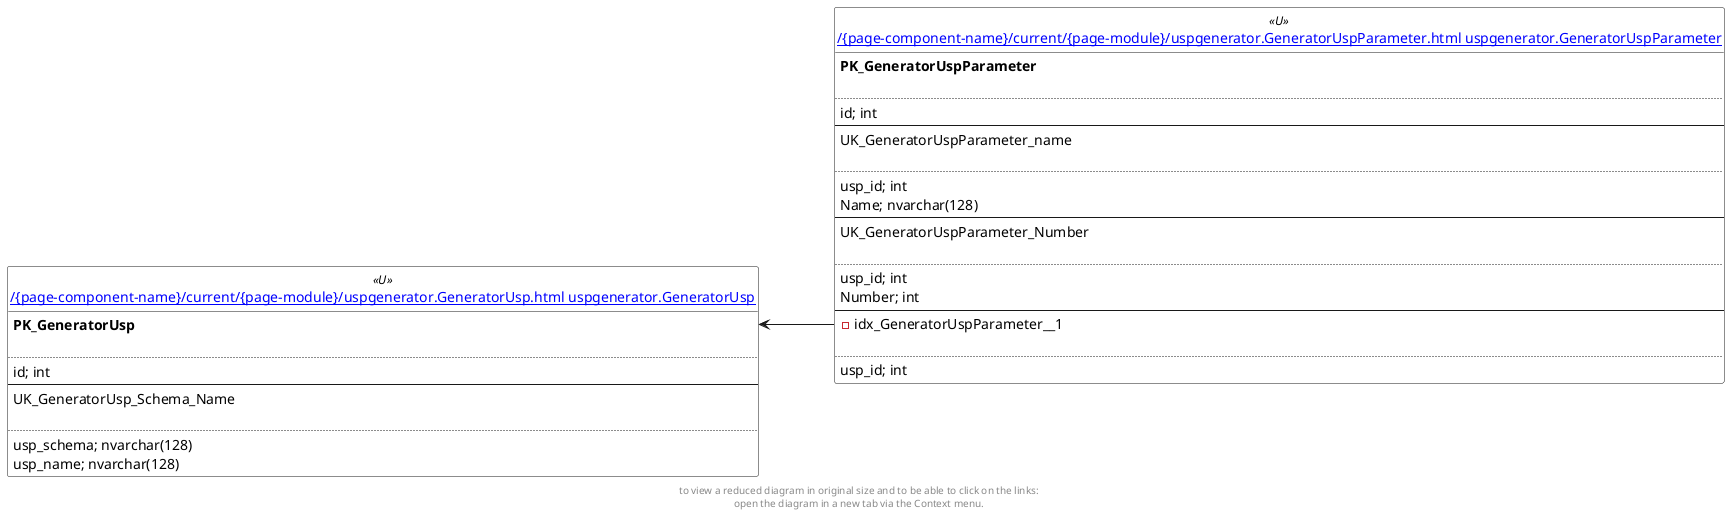 @startuml
left to right direction
'top to bottom direction
hide circle
'avoide "." issues:
set namespaceSeparator none


skinparam class {
  BackgroundColor White
  BackgroundColor<<FN>> Yellow
  BackgroundColor<<FS>> Yellow
  BackgroundColor<<FT>> LightGray
  BackgroundColor<<IF>> Yellow
  BackgroundColor<<IS>> Yellow
  BackgroundColor<<P>> Aqua
  BackgroundColor<<PC>> Aqua
  BackgroundColor<<SN>> Yellow
  BackgroundColor<<SO>> SlateBlue
  BackgroundColor<<TF>> LightGray
  BackgroundColor<<TR>> Tomato
  BackgroundColor<<U>> White
  BackgroundColor<<V>> WhiteSmoke
  BackgroundColor<<X>> Aqua
}


entity "[[{site-url}/{page-component-name}/current/{page-module}/uspgenerator.GeneratorUsp.html uspgenerator.GeneratorUsp]]" as uspgenerator.GeneratorUsp << U >> {
**PK_GeneratorUsp**

..
id; int
--
UK_GeneratorUsp_Schema_Name

..
usp_schema; nvarchar(128)
usp_name; nvarchar(128)
}

entity "[[{site-url}/{page-component-name}/current/{page-module}/uspgenerator.GeneratorUspParameter.html uspgenerator.GeneratorUspParameter]]" as uspgenerator.GeneratorUspParameter << U >> {
**PK_GeneratorUspParameter**

..
id; int
--
UK_GeneratorUspParameter_name

..
usp_id; int
Name; nvarchar(128)
--
UK_GeneratorUspParameter_Number

..
usp_id; int
Number; int
--
- idx_GeneratorUspParameter__1

..
usp_id; int
}

uspgenerator.GeneratorUsp::PK_GeneratorUsp <-- uspgenerator.GeneratorUspParameter::idx_GeneratorUspParameter__1
footer
to view a reduced diagram in original size and to be able to click on the links:
open the diagram in a new tab via the Context menu.
end footer

@enduml

